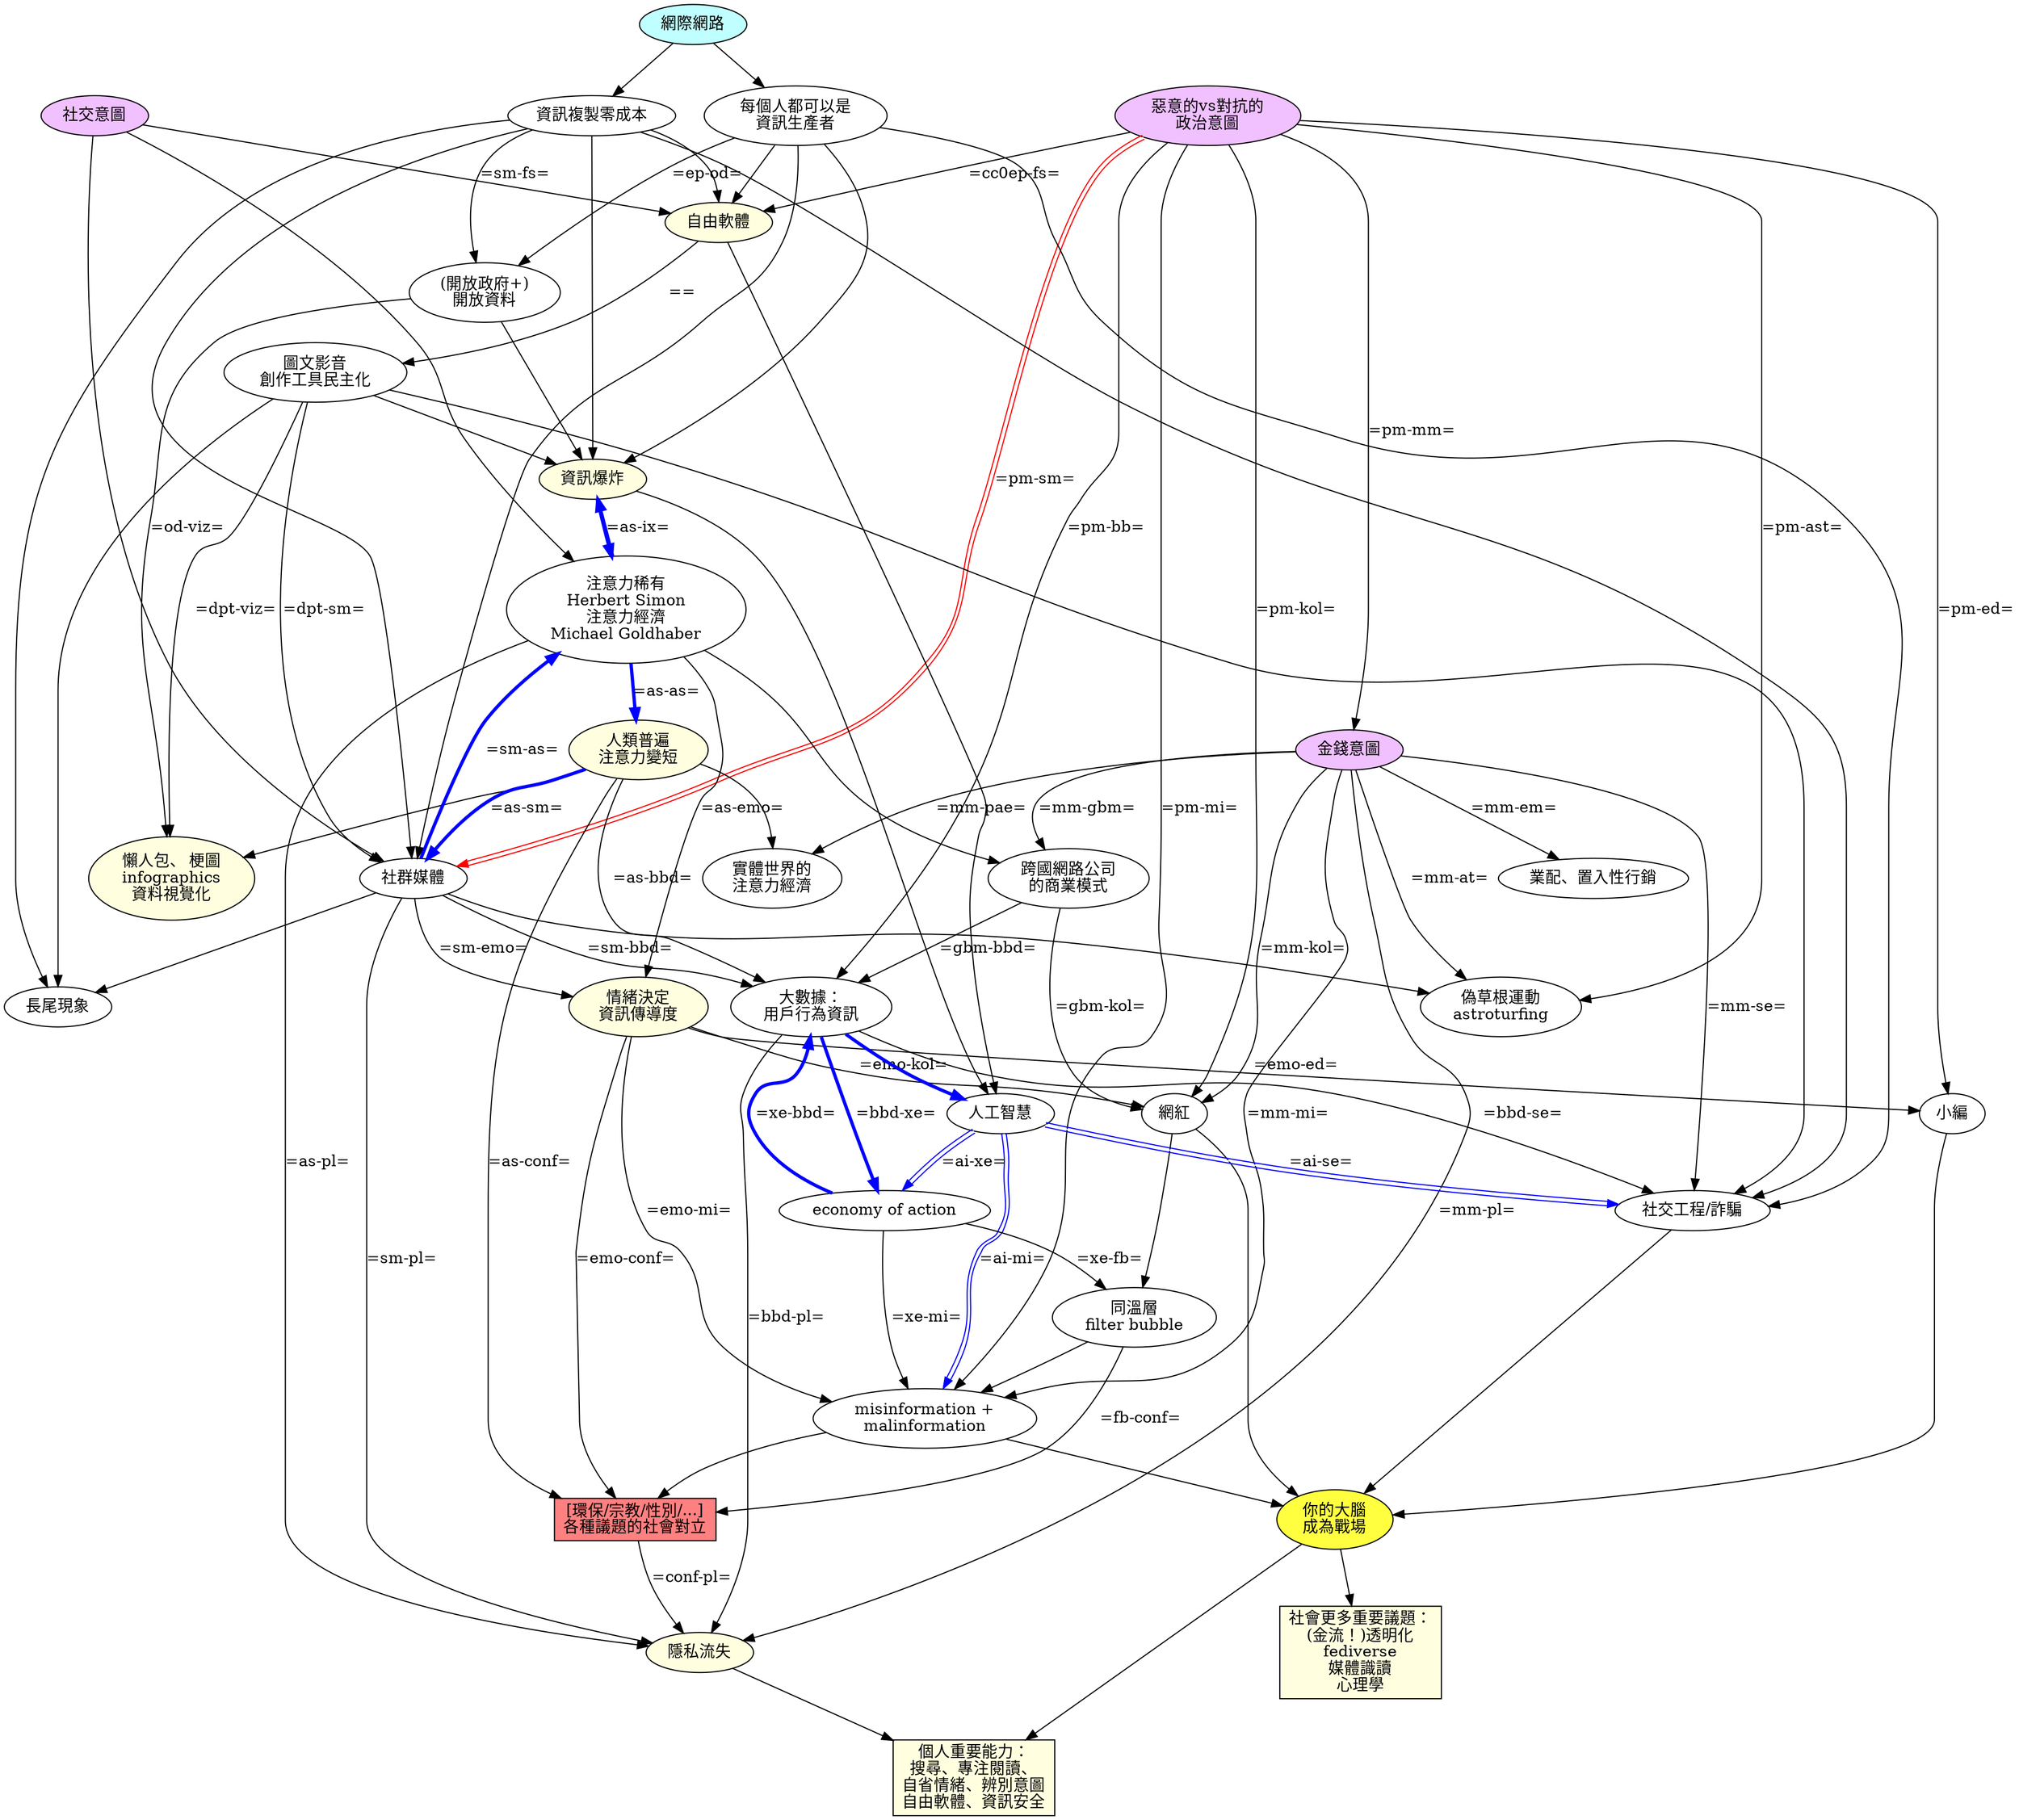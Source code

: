 digraph "頭腦爭霸戰" {

    rankdir = TB;
    overlap = scale;

    social_motivation [ label="社交意圖"; style=filled; fillcolor="#f0c0ff" ];
    monetary_motivation [ label="金錢意圖"; style=filled; fillcolor="#f0c0ff" ];
    political_motivation [ label="惡意的vs對抗的\n政治意圖"; style=filled; fillcolor="#f0c0ff" ];
    internet [ label="網際網路" style=filled; fillcolor="#c0ffff" ];
    copy_cost_0 [ label="資訊複製零成本" ];
    everone_producer [ label="每個人都可以是\n資訊生產者" ];

    free_software [ label="自由軟體"; style=filled; fillcolor="#ffffe0" ];
    dem_prod_tool [ label="圖文影音\n創作工具民主化" ];

    open_data [ label="(開放政府+)\n開放資料" ];
    info_explosion [ label="資訊爆炸"; style=filled; fillcolor="#ffffe0" ];
    attention_scarcity [ label="注意力稀有\nHerbert Simon\n注意力經濟\nMichael Goldhaber" ];
    attention_span [ label="人類普遍\n注意力變短"; style=filled; fillcolor="#ffffe0" ];
    visualization [ label="懶人包、 梗圖\ninfographics\n資料視覺化"; style=filled; fillcolor="#ffffe0" ];
    physical_ae [ label="實體世界的\n注意力經濟" ];

    social_media [ label="社群媒體" ];
    long_tail [ label="長尾現象" ];
    astroturfing [ label="偽草根運動\nastroturfing" ];
    emotion [ label="情緒決定\n資訊傳導度"; style=filled; fillcolor="#ffffe0" ];
    embedded_marketing [ label="業配、置入性行銷" ];
    kol [ label="網紅" ];
    google_bm [ label="跨國網路公司\n的商業模式" ];
    artificial_intelligence [ label="人工智慧" ];
    misinformation [ label="misinformation +\nmalinformation" ];
    privacy_loss [ label="隱私流失"; style=filled; fillcolor="#ffffe0" ];
    filter_bubble [ label="同溫層\nfilter bubble" ];
    behavior_big_data [ label="大數據：\n用戶行為資訊" ];
    xtion_economy [ label="economy of action" ];
    social_engineering [ label="社交工程/詐騙" ];
    editor [ label="小編" ];
    your_brain [ label="你的大腦\n成為戰場"; style=filled; fillcolor="#ffff40" ];
    conflict [ shape=rectangle; label="[環保/宗教/性別/...]\n各種議題的社會對立"; style=filled; fillcolor="#ff8080"; ];
    important_personal [ shape=rectangle; label="個人重要能力：\n搜尋、專注閱讀、\n自省情緒、辨別意圖\n自由軟體、資訊安全"; style=filled; fillcolor="#ffffe0" ];
    important_societal [ shape=rectangle; label="社會更多重要議題：\n(金流！)透明化\nfediverse\n媒體識讀\n心理學"; style=filled; fillcolor="#ffffe0" ];

    # # # # # # # # # # # # # # # # # # # # 

    internet -> { copy_cost_0 everone_producer } -> free_software;
    political_motivation -> free_software [ label="=cc0ep-fs="; labeltooltip="革奴計畫" ];
    social_motivation -> free_software [ label="=sm-fs="; labeltooltip="軟體就像性，免費的比較好" ];
    free_software -> dem_prod_tool [ label="=="; labeltooltip="inkscape\ngimp\naudacity\n價格競爭" ];
    copy_cost_0 -> open_data -> info_explosion;
    everone_producer -> open_data [ label="=ep-od="; labeltooltip="維基百科\n開放街圖" ];


    { everone_producer copy_cost_0 dem_prod_tool } -> { info_explosion social_engineering };
    social_motivation -> attention_scarcity;
    info_explosion -> attention_scarcity [ color="#0000ff"; penwidth=3 ];
    attention_scarcity -> info_explosion [ color="#0000ff"; penwidth=3; label="=as-ix="; labeltooltip="reputation economy\nexposure culture\n創用CC" ];
    attention_scarcity -> attention_span [ color="#0000ff"; penwidth=3; label="=as-as="; labeltooltip="金魚腦" ];
    attention_scarcity -> privacy_loss [ label="=as-pl="; labeltooltip="selfie\n不必讀，我同意\n預設值\n暗黑模式的 UI/UX" ];
    attention_span -> { visualization physical_ae };
    open_data -> visualization [ label="=od-viz="; labeltooltip="Hans Rosling\nOWID" ];
    dem_prod_tool -> visualization [ label="=dpt-viz="; labeltooltip="metabase\ngrafana\nplotly\ngnuplot\nscatplot" ];

    monetary_motivation -> physical_ae [ label="=mm-pae="; labeltooltip="四川航空 免費巴士\ndigital license plate ads" ];
    attention_scarcity -> google_bm;
    monetary_motivation ->  google_bm [ label="=mm-gbm="; labeltooltip="臉書、Instagram\ngoogle\nyoutube" ];
    google_bm -> kol [ label="=gbm-kol="; labeltooltip="抖內\n工商服務\n直播拍賣\n健生中醫" ];
    monetary_motivation -> embedded_marketing [ label="=mm-em="; ];

    { social_motivation everone_producer copy_cost_0 } -> social_media;
    dem_prod_tool -> social_media [ label="=dpt-sm="; labeltooltip="BBS、IRC" ];
    social_media -> attention_scarcity [ color="#0000ff"; penwidth=3; label="=sm-as="; labeltooltip="無限滾動捲軸\ndark patterns\ndeceptive patterns" ];
    attention_span -> social_media [ color="#0000ff"; penwidth=3; label="=as-sm="; labeltooltip="blog=>twitter\nyoutube=>抖音" ];
    { dem_prod_tool copy_cost_0 social_media } -> long_tail;
    social_media -> emotion [ label="=sm-emo="; labeltooltip="回想個人經驗" ];
    attention_scarcity -> emotion [ label="=as-emo="; labeltooltip="下標題技巧\n故事行銷" ];
    social_media -> astroturfing;
    monetary_motivation -> astroturfing [ label="=mm-at="; labeltooltip="bigtech wiki\nwe sell likes\nfake review" ];
    social_media -> privacy_loss [ label="=sm-pl="; labeltooltip="FOMO\nzenly\nvenmo\n抖音與臉書對你的逐鍵觀察" ];


    social_media -> behavior_big_data [ label="=sm-bbd="; labeltooltip="thisisyourdigitallife\n300個讚\n元宇宙頭盔\n社會信用體系\n网络安全法第二十八条" ];
    behavior_big_data -> privacy_loss [ label="=bbd-pl="; labeltooltip="少女懷孕，Target預測產期"; ];
    attention_span -> behavior_big_data [ label="=as-bbd="; labeltooltip="個人化...、智慧..."; ];
    google_bm -> behavior_big_data [ label="=gbm-bbd="; labeltooltip="targeted advertisement\n登入臉書方可閱讀的IP歧視政策"; ];
    behavior_big_data -> xtion_economy [ color="#0000ff"; penwidth=3; label="=bbd-xe="; labeltooltip="臉書情緒傳染實驗\n(臉書的紐澳青年)\n心理弱點行銷研究\n劍橋分析\nPokéstop"; ];
    xtion_economy -> behavior_big_data [ color="#0000ff"; penwidth=3; label="=xe-bbd="; labeltooltip="建立高牆花園\n誘勸改用app\napp內嵌瀏覽器\n臉書加密網址\n無限下滑" ];


    filter_bubble -> misinformation;
    xtion_economy -> filter_bubble [ label="=xe-fb="; labeltooltip="你也會喜歡\nline 群組\nline 內建瀏覽器不能搜尋" ];
    xtion_economy -> misinformation [ label="=xe-mi="; labeltooltip="dark ads\n臉書禁備份\nline 群組\nline 內建瀏覽器不能搜尋\nline voom？" ];
    monetary_motivation -> misinformation [ label="=mm-mi="; labeltooltip="大榴蓮\n鬼島狂新聞\n馬其頓 假新聞\n真相製造" ];
    emotion -> misinformation [ label="=emo-mi="; labeltooltip="台灣致死率全世界第一\n近二週致死率全球第三高\n愛台網紅離開台灣\n很多孩子走了\n\n盜版/山寨/仿冒\npredatory journal?" ];
    emotion -> kol [ label="=emo-kol="; labeltooltip="鼻妹、視網膜\n波特王、八烔、斯坦\n朱學恒、館長" ];

    political_motivation -> social_media [ color="#ff0000:white:#ff0000"; label="=pm-sm="; labeltooltip="言論管制\n極權國家\n网络安全法第二十八条" ];
    political_motivation -> behavior_big_data [ label="=pm-bb=" ];
    political_motivation -> monetary_motivation [ label="=pm-mm=" ];
    monetary_motivation -> kol [ label="=mm-kol="; labeltooltip="爆料公社\nmost super chatted on youtube" ];
    political_motivation -> astroturfing [ label="=pm-ast="; labeltooltip="twitter INFO OPs archive\n監獄網評員\n蜂蜜檸檬韓粉美國" ];
    political_motivation -> kol [ label="=pm-kol="; labeltooltip="解放軍南部戰區 對台自媒體及輿論分隊\n大翻譯運動" ];
    political_motivation -> misinformation [ label="=pm-mi="; labeltooltip="諸多假訊息打擊防疫" ];
    political_motivation -> editor [ label="=pm-ed="; labeltooltip="各政黨小編文化" ];
    emotion -> editor [ label="=emo-ed="; labeltooltip="小編的人格特質？" ];

    kol -> filter_bubble;
    filter_bubble -> conflict [ label="=fb-conf="; labeltooltip="fan wars" ];
    emotion -> conflict [ label="=emo-conf="; labeltooltip="社會運動\nYuri Bezmenov" ];
    attention_span -> conflict [ label="=as-conf="; labeltooltip="標題殺人法 (的成功)" ];
    misinformation -> conflict;
    conflict -> privacy_loss [ label="=conf-pl="; labeltooltip="doxxing" ];
    monetary_motivation -> privacy_loss [ label="=mm-pl="; labeltooltip="葉逢明\n黑市個資\n中國 apps 與系統" ];
    monetary_motivation -> social_engineering [ label="=mm-se="; ];
    behavior_big_data -> social_engineering [ label="=bbd-se="; labeltooltip="黑市個資" ];

    { free_software info_explosion } -> artificial_intelligence;
    behavior_big_data -> artificial_intelligence [ color="#0000ff"; penwidth=3; ];
    artificial_intelligence -> xtion_economy [ color="#0000ff:white:#0000ff"; label="=ai-xe="; labeltooltip="劍橋分析 2.0\n中共版劍橋分析？" ];
    artificial_intelligence -> misinformation [color="#0000ff:white:#0000ff"; label="=ai-mi="; labeltooltip="deepfake\n劍橋分析 2.0" ];
    artificial_intelligence -> social_engineering [color="#0000ff:white:#0000ff"; label="=ai-se="; labeltooltip="deepfake" ];

    { kol editor misinformation social_engineering } -> your_brain -> important_societal
    { your_brain privacy_loss } -> important_personal;
}

